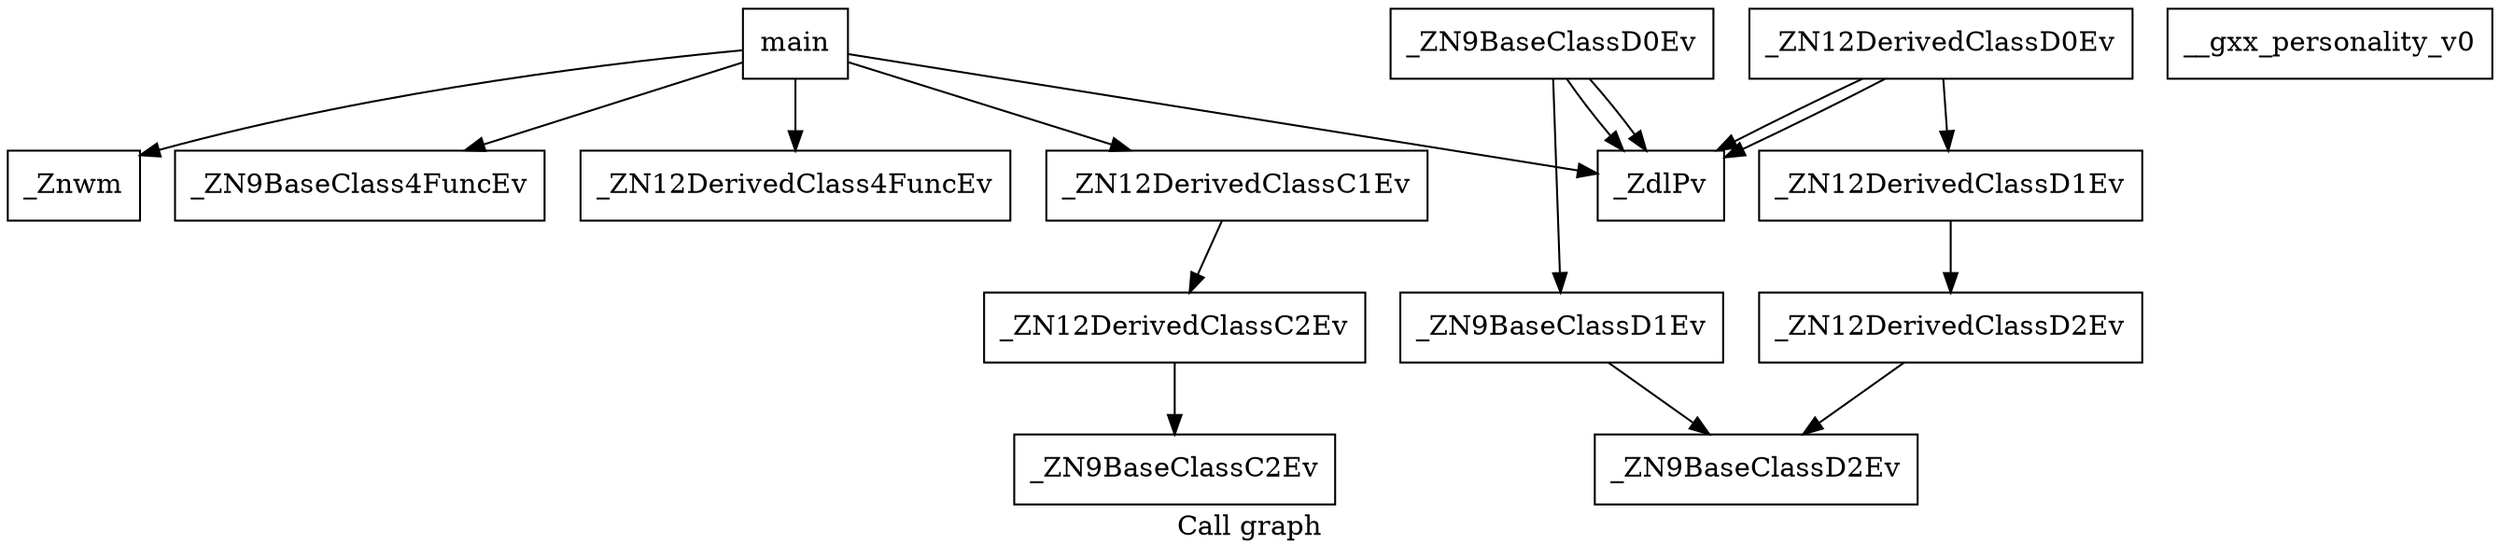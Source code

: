 digraph "Call graph" {
	label="Call graph";

	Node0x7fa6cfc1b020 [shape=record,label="{_ZN9BaseClassC2Ev}"];
	Node0x7fa6cfc1aea0 [shape=record,label="{__gxx_personality_v0}"];
	Node0x7fa6cfc1ac60 [shape=record,label="{main}"];
	Node0x7fa6cfc1ac60 -> Node0x7fa6cfc1acc0;
	Node0x7fa6cfc1ac60 -> Node0x7fa6cfc1ad20;
	Node0x7fa6cfc1ac60 -> Node0x7fa6cfc1b490;
	Node0x7fa6cfc1ac60 -> Node0x7fa6cfc1ab00;
	Node0x7fa6cfc1ac60 -> Node0x7fa6cfc1adc0;
	Node0x7fa6cfc1acc0 [shape=record,label="{_Znwm}"];
	Node0x7fa6cfc1ad20 [shape=record,label="{_ZN12DerivedClassC1Ev}"];
	Node0x7fa6cfc1ad20 -> Node0x7fa6cfc1ae40;
	Node0x7fa6cfc1ab00 [shape=record,label="{_ZdlPv}"];
	Node0x7fa6cfc1ae40 [shape=record,label="{_ZN12DerivedClassC2Ev}"];
	Node0x7fa6cfc1ae40 -> Node0x7fa6cfc1b020;
	Node0x7fa6cfc1b080 [shape=record,label="{_ZN12DerivedClassD1Ev}"];
	Node0x7fa6cfc1b080 -> Node0x7fa6cfc1b0e0;
	Node0x7fa6cfc1adc0 [shape=record,label="{_ZN12DerivedClass4FuncEv}"];
	Node0x7fa6cfc1b160 [shape=record,label="{_ZN12DerivedClassD0Ev}"];
	Node0x7fa6cfc1b160 -> Node0x7fa6cfc1b080;
	Node0x7fa6cfc1b160 -> Node0x7fa6cfc1ab00;
	Node0x7fa6cfc1b160 -> Node0x7fa6cfc1ab00;	
	Node0x7fa6cfc1af80 [shape=record,label="{_ZN9BaseClassD1Ev}"];
	Node0x7fa6cfc1af80 -> Node0x7fa6cfc1b390;
	Node0x7fa6cfc1b3f0 [shape=record,label="{_ZN9BaseClassD0Ev}"];
	Node0x7fa6cfc1b3f0 -> Node0x7fa6cfc1af80;
	Node0x7fa6cfc1b3f0 -> Node0x7fa6cfc1ab00;
	Node0x7fa6cfc1b3f0 -> Node0x7fa6cfc1ab00;	
	Node0x7fa6cfc1b490 [shape=record,label="{_ZN9BaseClass4FuncEv}"];
	Node0x7fa6cfc1b390 [shape=record,label="{_ZN9BaseClassD2Ev}"];
	Node0x7fa6cfc1b0e0 [shape=record,label="{_ZN12DerivedClassD2Ev}"];
	Node0x7fa6cfc1b0e0 -> Node0x7fa6cfc1b390;
}
